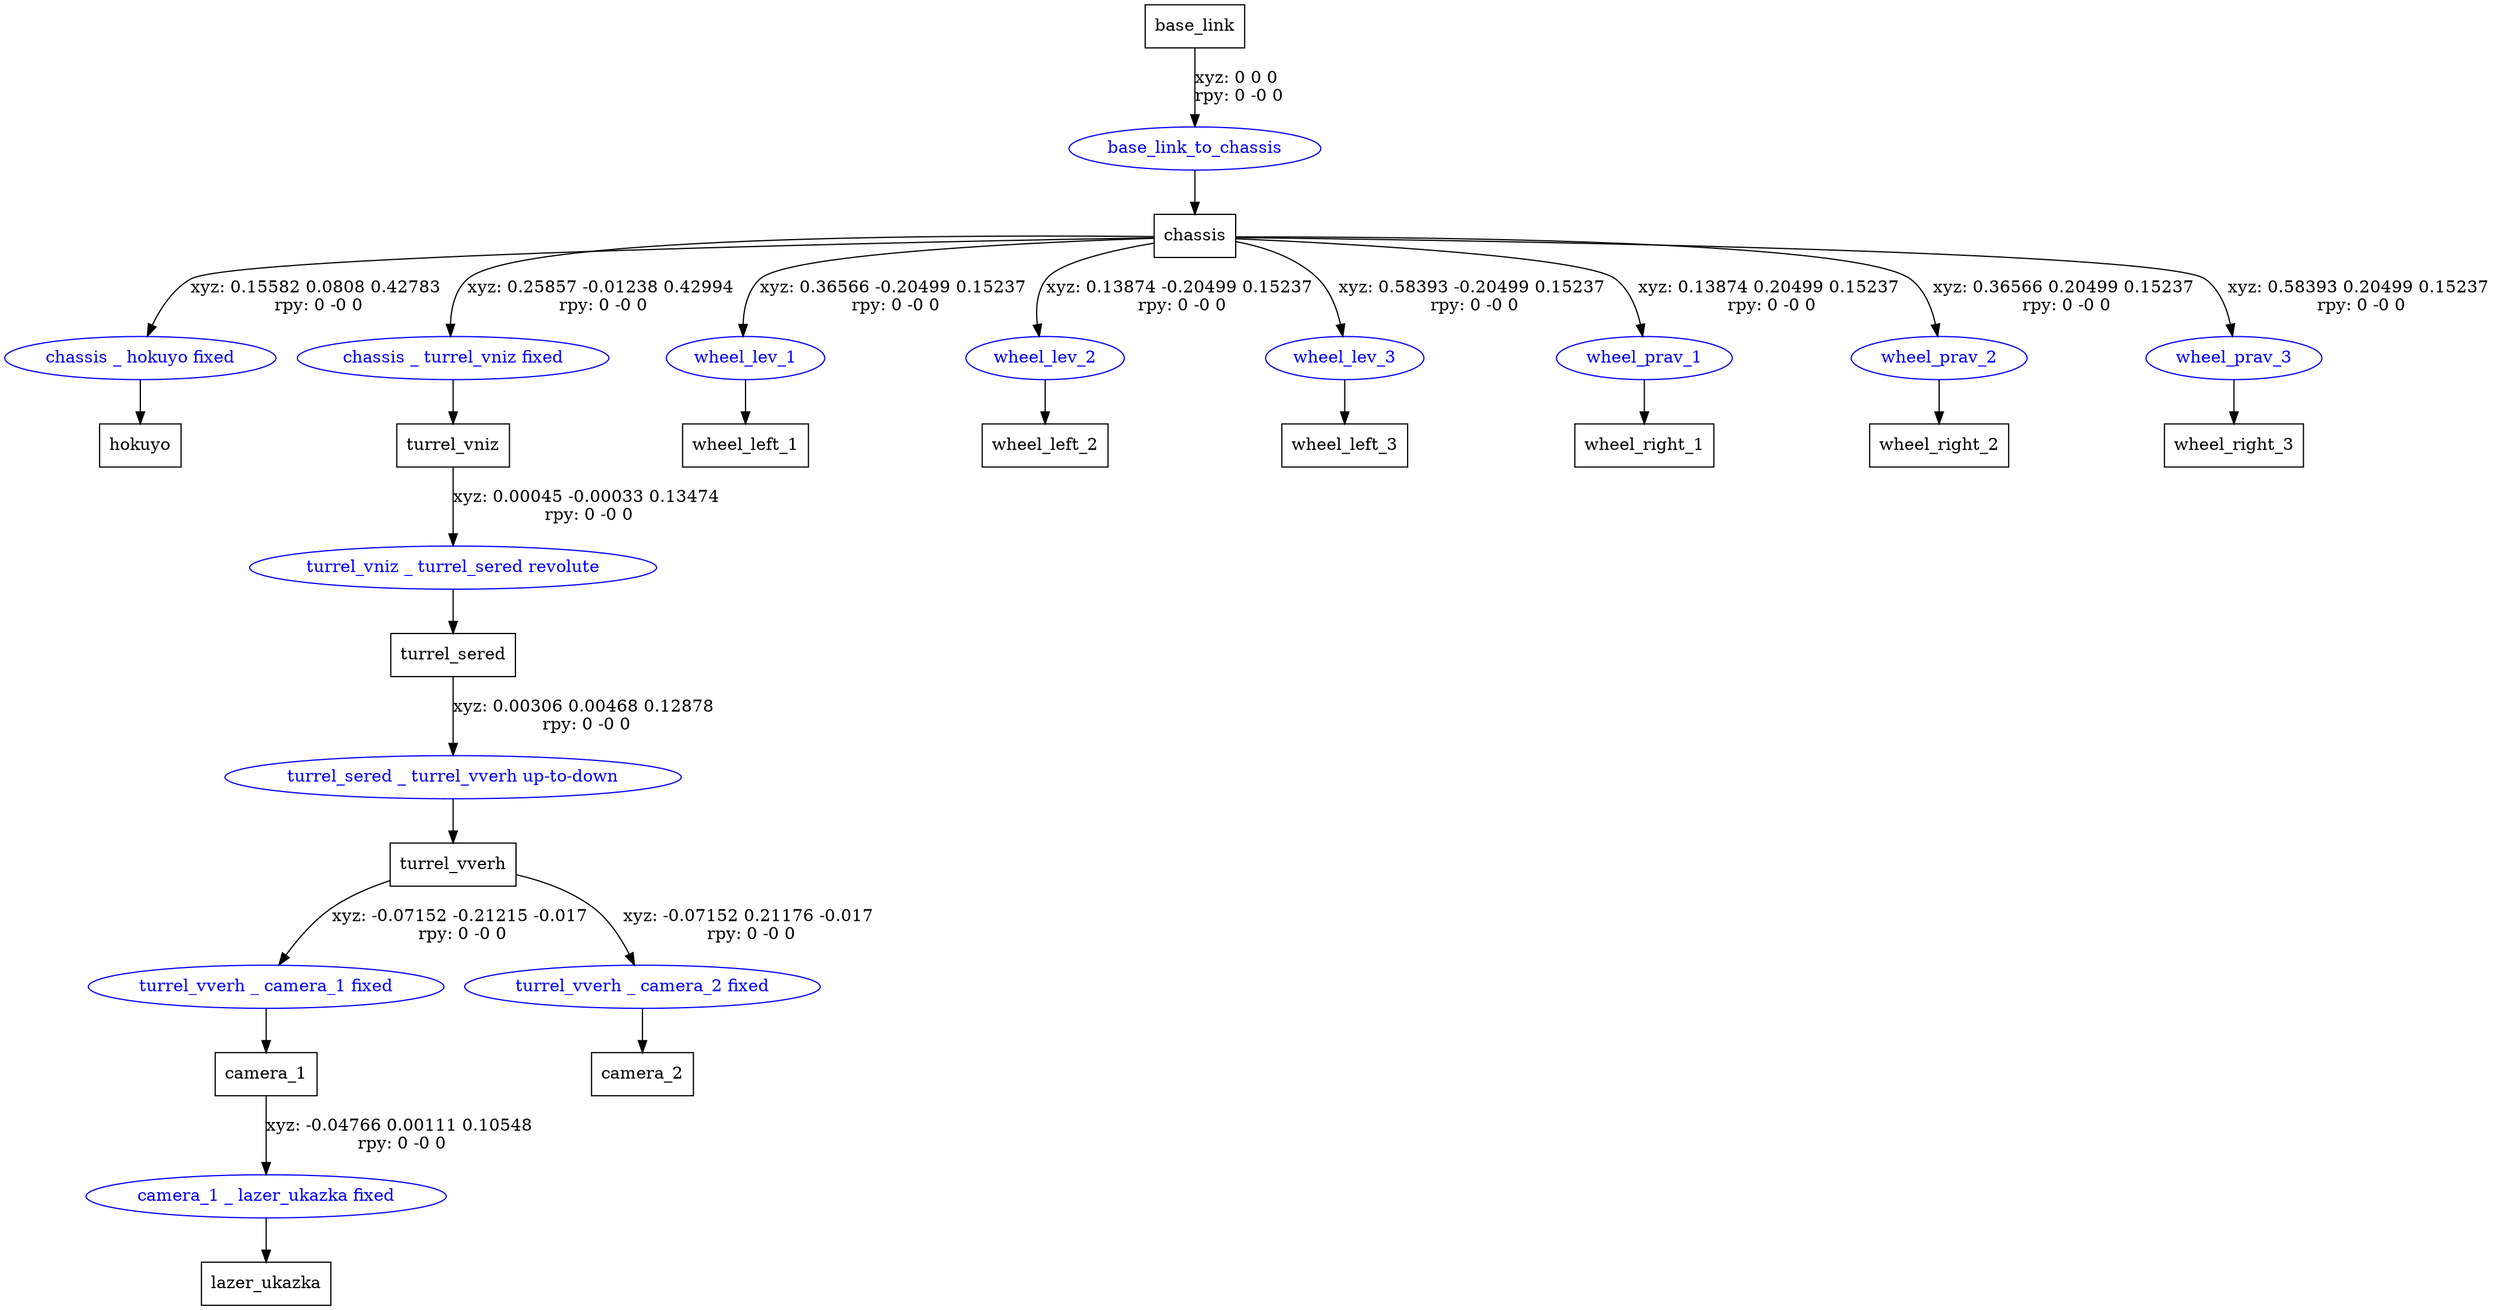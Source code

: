 digraph G {
node [shape=box];
"base_link" [label="base_link"];
"chassis" [label="chassis"];
"hokuyo" [label="hokuyo"];
"turrel_vniz" [label="turrel_vniz"];
"turrel_sered" [label="turrel_sered"];
"turrel_vverh" [label="turrel_vverh"];
"camera_1" [label="camera_1"];
"lazer_ukazka" [label="lazer_ukazka"];
"camera_2" [label="camera_2"];
"wheel_left_1" [label="wheel_left_1"];
"wheel_left_2" [label="wheel_left_2"];
"wheel_left_3" [label="wheel_left_3"];
"wheel_right_1" [label="wheel_right_1"];
"wheel_right_2" [label="wheel_right_2"];
"wheel_right_3" [label="wheel_right_3"];
node [shape=ellipse, color=blue, fontcolor=blue];
"base_link" -> "base_link_to_chassis" [label="xyz: 0 0 0 \nrpy: 0 -0 0"]
"base_link_to_chassis" -> "chassis"
"chassis" -> "chassis _ hokuyo fixed" [label="xyz: 0.15582 0.0808 0.42783 \nrpy: 0 -0 0"]
"chassis _ hokuyo fixed" -> "hokuyo"
"chassis" -> "chassis _ turrel_vniz fixed" [label="xyz: 0.25857 -0.01238 0.42994 \nrpy: 0 -0 0"]
"chassis _ turrel_vniz fixed" -> "turrel_vniz"
"turrel_vniz" -> "turrel_vniz _ turrel_sered revolute" [label="xyz: 0.00045 -0.00033 0.13474 \nrpy: 0 -0 0"]
"turrel_vniz _ turrel_sered revolute" -> "turrel_sered"
"turrel_sered" -> "turrel_sered _ turrel_vverh up-to-down" [label="xyz: 0.00306 0.00468 0.12878 \nrpy: 0 -0 0"]
"turrel_sered _ turrel_vverh up-to-down" -> "turrel_vverh"
"turrel_vverh" -> "turrel_vverh _ camera_1 fixed" [label="xyz: -0.07152 -0.21215 -0.017 \nrpy: 0 -0 0"]
"turrel_vverh _ camera_1 fixed" -> "camera_1"
"camera_1" -> "camera_1 _ lazer_ukazka fixed" [label="xyz: -0.04766 0.00111 0.10548 \nrpy: 0 -0 0"]
"camera_1 _ lazer_ukazka fixed" -> "lazer_ukazka"
"turrel_vverh" -> "turrel_vverh _ camera_2 fixed" [label="xyz: -0.07152 0.21176 -0.017 \nrpy: 0 -0 0"]
"turrel_vverh _ camera_2 fixed" -> "camera_2"
"chassis" -> "wheel_lev_1" [label="xyz: 0.36566 -0.20499 0.15237 \nrpy: 0 -0 0"]
"wheel_lev_1" -> "wheel_left_1"
"chassis" -> "wheel_lev_2" [label="xyz: 0.13874 -0.20499 0.15237 \nrpy: 0 -0 0"]
"wheel_lev_2" -> "wheel_left_2"
"chassis" -> "wheel_lev_3" [label="xyz: 0.58393 -0.20499 0.15237 \nrpy: 0 -0 0"]
"wheel_lev_3" -> "wheel_left_3"
"chassis" -> "wheel_prav_1" [label="xyz: 0.13874 0.20499 0.15237 \nrpy: 0 -0 0"]
"wheel_prav_1" -> "wheel_right_1"
"chassis" -> "wheel_prav_2" [label="xyz: 0.36566 0.20499 0.15237 \nrpy: 0 -0 0"]
"wheel_prav_2" -> "wheel_right_2"
"chassis" -> "wheel_prav_3" [label="xyz: 0.58393 0.20499 0.15237 \nrpy: 0 -0 0"]
"wheel_prav_3" -> "wheel_right_3"
}
